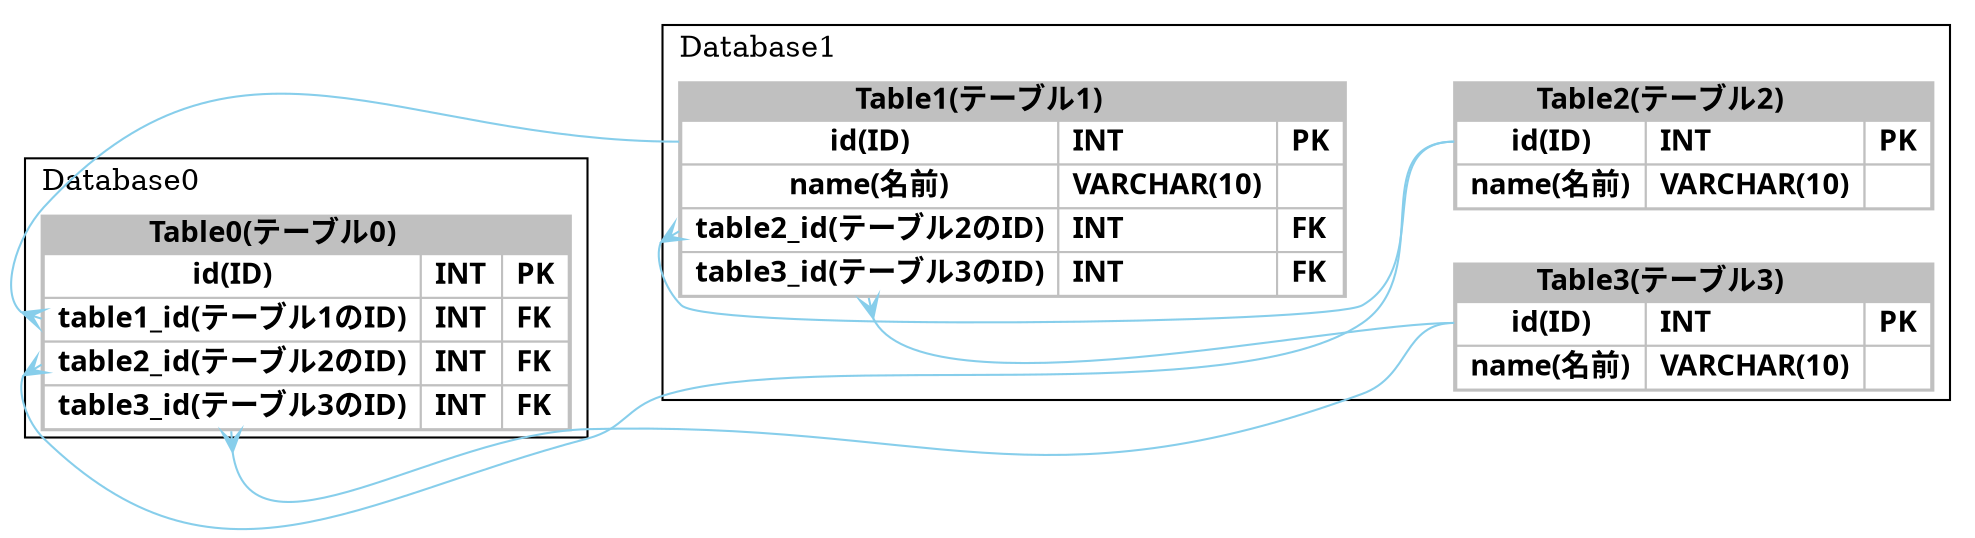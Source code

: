 digraph {
	graph [bgcolor=white dpi=350 margin=0 rankdir=LR]
	node [fontname="Yu Mincho Demibold" shape=none]
	edge [color=skyblue]
	subgraph cluster_Database0 {
		color=black fontcolor=black label=Database0 labeljust=l
		Database0_Table0 [label=<<font color="black"><table border="1" cellspacing="0" cellpadding="0" color="gray" bgcolor="gray"><tr><td colspan="2"><b>Table0(テーブル0)</b></td></tr><tr><td bgcolor="white" cellpadding="2" port="id"> id(ID) </td><td bgcolor="white" cellpadding="2" align="left"> INT </td><td bgcolor="white" cellpadding="2" align="left"> PK </td></tr><tr><td bgcolor="white" cellpadding="2" port="table1_id"> table1_id(テーブル1のID) </td><td bgcolor="white" cellpadding="2" align="left"> INT </td><td bgcolor="white" cellpadding="2" align="left"> FK </td></tr><tr><td bgcolor="white" cellpadding="2" port="table2_id"> table2_id(テーブル2のID) </td><td bgcolor="white" cellpadding="2" align="left"> INT </td><td bgcolor="white" cellpadding="2" align="left"> FK </td></tr><tr><td bgcolor="white" cellpadding="2" port="table3_id"> table3_id(テーブル3のID) </td><td bgcolor="white" cellpadding="2" align="left"> INT </td><td bgcolor="white" cellpadding="2" align="left"> FK </td></tr></table></font>>]
	}
	subgraph cluster_Database1 {
		color=black fontcolor=black label=Database1 labeljust=l
		Database1_Table1 [label=<<font color="black"><table border="1" cellspacing="0" cellpadding="0" color="gray" bgcolor="gray"><tr><td colspan="2"><b>Table1(テーブル1)</b></td></tr><tr><td bgcolor="white" cellpadding="2" port="id"> id(ID) </td><td bgcolor="white" cellpadding="2" align="left"> INT </td><td bgcolor="white" cellpadding="2" align="left"> PK </td></tr><tr><td bgcolor="white" cellpadding="2" port="name"> name(名前) </td><td bgcolor="white" cellpadding="2" align="left"> VARCHAR(10) </td><td bgcolor="white" cellpadding="2" align="left">  </td></tr><tr><td bgcolor="white" cellpadding="2" port="table2_id"> table2_id(テーブル2のID) </td><td bgcolor="white" cellpadding="2" align="left"> INT </td><td bgcolor="white" cellpadding="2" align="left"> FK </td></tr><tr><td bgcolor="white" cellpadding="2" port="table3_id"> table3_id(テーブル3のID) </td><td bgcolor="white" cellpadding="2" align="left"> INT </td><td bgcolor="white" cellpadding="2" align="left"> FK </td></tr></table></font>>]
		Database1_Table2 [label=<<font color="black"><table border="1" cellspacing="0" cellpadding="0" color="gray" bgcolor="gray"><tr><td colspan="2"><b>Table2(テーブル2)</b></td></tr><tr><td bgcolor="white" cellpadding="2" port="id"> id(ID) </td><td bgcolor="white" cellpadding="2" align="left"> INT </td><td bgcolor="white" cellpadding="2" align="left"> PK </td></tr><tr><td bgcolor="white" cellpadding="2" port="name"> name(名前) </td><td bgcolor="white" cellpadding="2" align="left"> VARCHAR(10) </td><td bgcolor="white" cellpadding="2" align="left">  </td></tr></table></font>>]
		Database1_Table3 [label=<<font color="black"><table border="1" cellspacing="0" cellpadding="0" color="gray" bgcolor="gray"><tr><td colspan="2"><b>Table3(テーブル3)</b></td></tr><tr><td bgcolor="white" cellpadding="2" port="id"> id(ID) </td><td bgcolor="white" cellpadding="2" align="left"> INT </td><td bgcolor="white" cellpadding="2" align="left"> PK </td></tr><tr><td bgcolor="white" cellpadding="2" port="name"> name(名前) </td><td bgcolor="white" cellpadding="2" align="left"> VARCHAR(10) </td><td bgcolor="white" cellpadding="2" align="left">  </td></tr></table></font>>]
	}
	Database0_Table0:table1_id -> Database1_Table1:id [arrowtail=crow dir=back]
	Database0_Table0:table2_id -> Database1_Table2:id [arrowtail=crow dir=back]
	Database1_Table1:table2_id -> Database1_Table2:id [arrowtail=crow dir=back]
	Database0_Table0:table3_id -> Database1_Table3:id [arrowtail=crow dir=back]
	Database1_Table1:table3_id -> Database1_Table3:id [arrowtail=crow dir=back]
}
